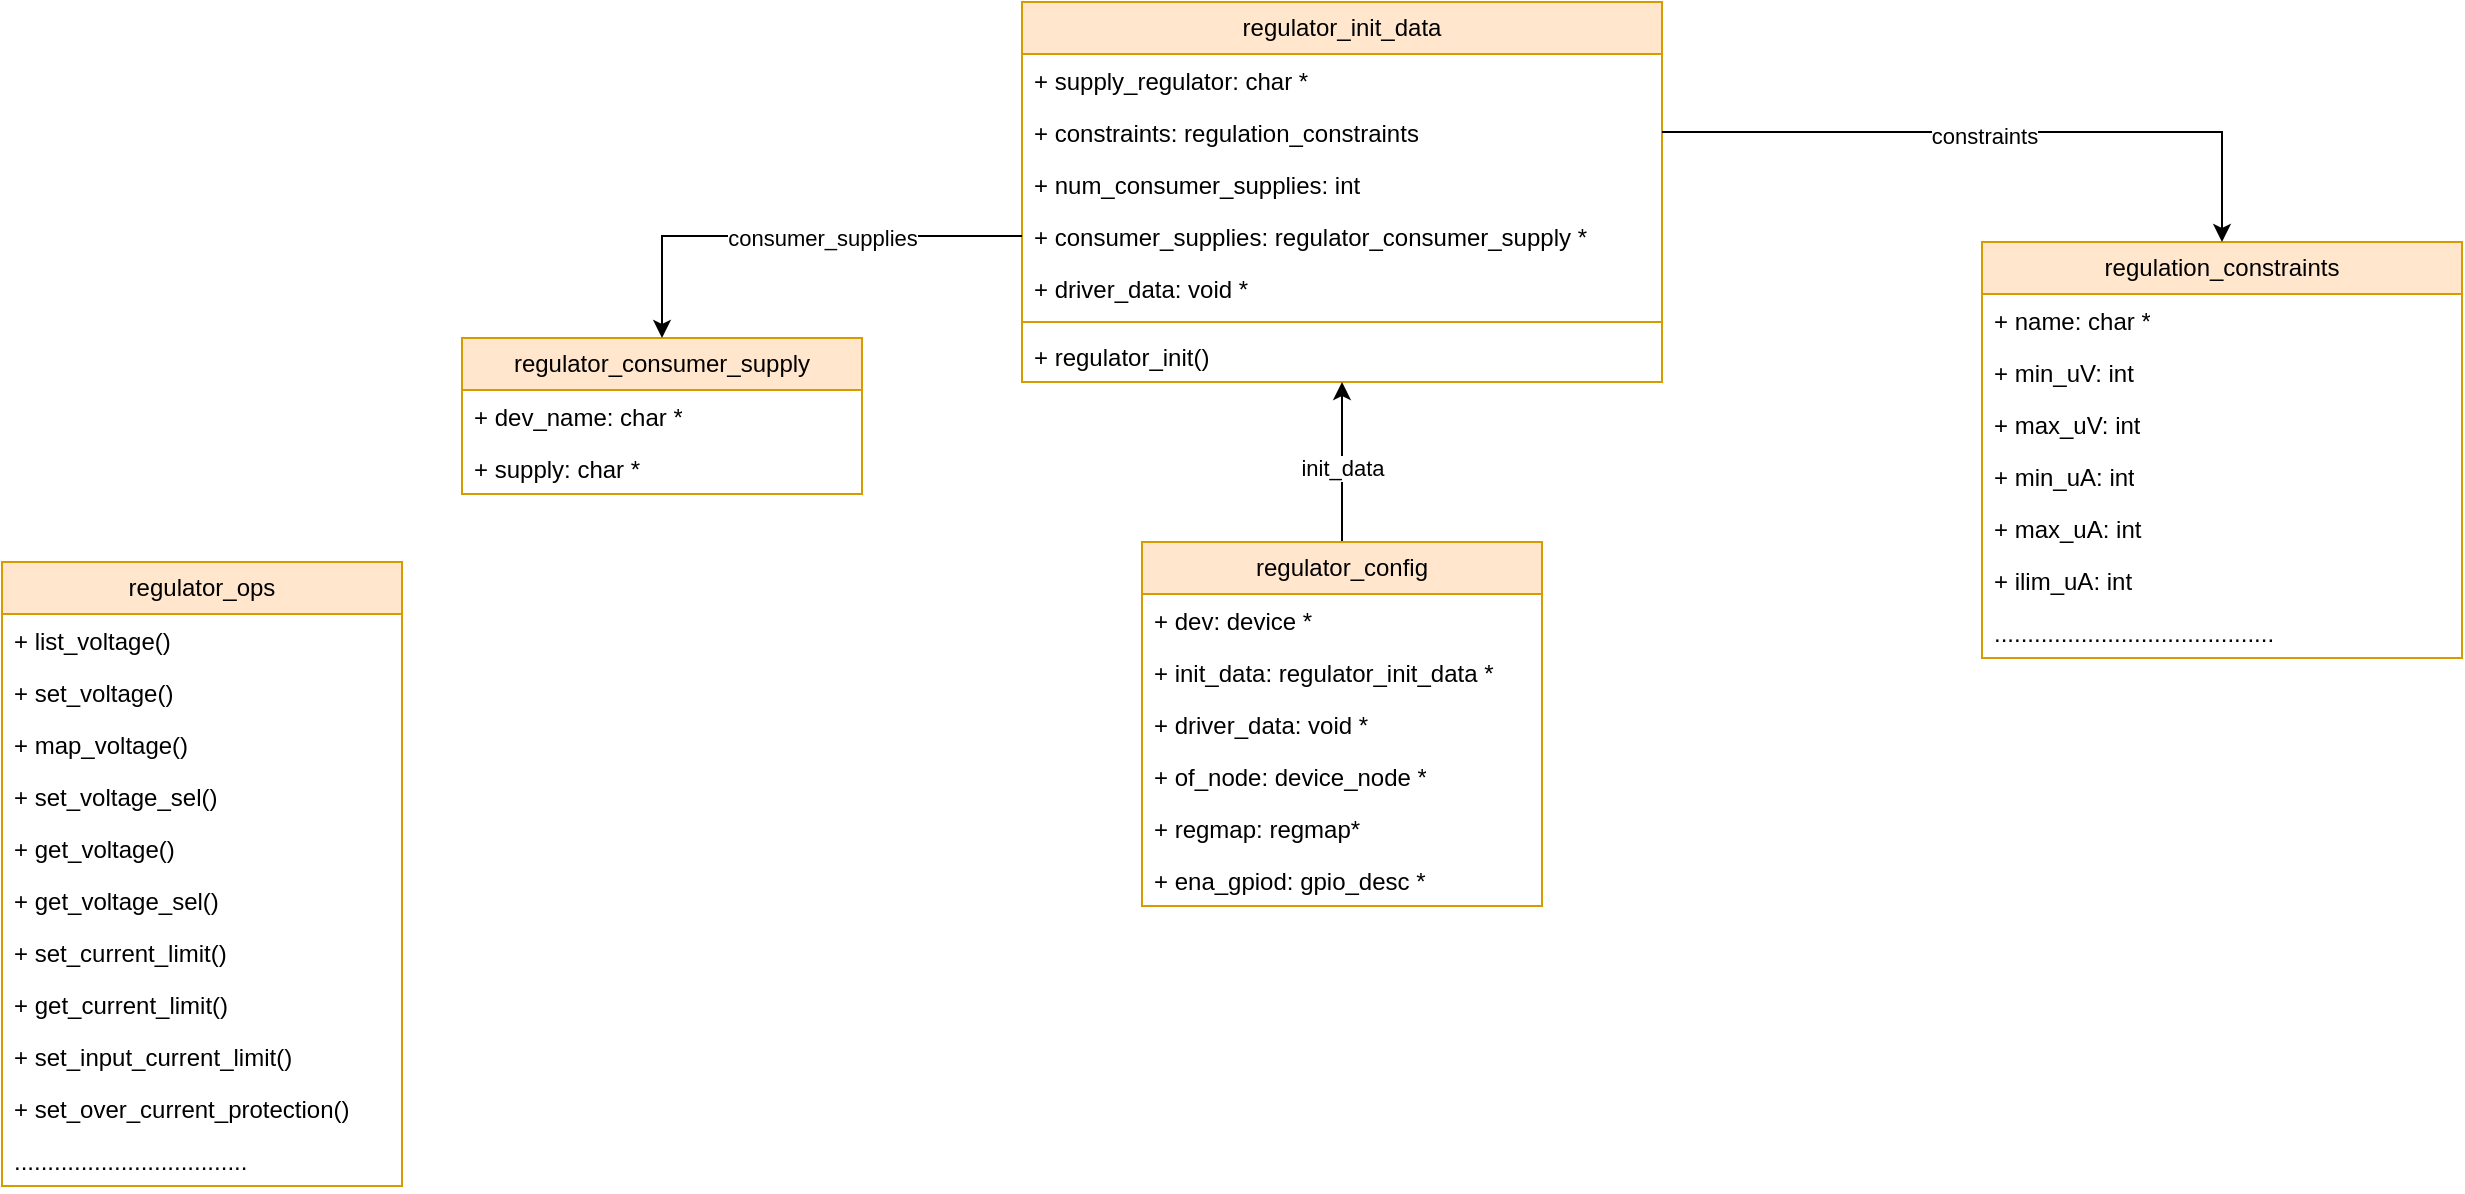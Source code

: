 <mxfile version="21.3.2" type="github">
  <diagram id="C5RBs43oDa-KdzZeNtuy" name="Page-1">
    <mxGraphModel dx="1781" dy="536" grid="1" gridSize="10" guides="1" tooltips="1" connect="1" arrows="1" fold="1" page="1" pageScale="1" pageWidth="827" pageHeight="1169" math="0" shadow="0">
      <root>
        <mxCell id="WIyWlLk6GJQsqaUBKTNV-0" />
        <mxCell id="WIyWlLk6GJQsqaUBKTNV-1" parent="WIyWlLk6GJQsqaUBKTNV-0" />
        <mxCell id="k8MP1b2DKlPIrbv1IdIq-1" value="regulator_init_data" style="swimlane;fontStyle=0;childLayout=stackLayout;horizontal=1;startSize=26;fillColor=#ffe6cc;horizontalStack=0;resizeParent=1;resizeParentMax=0;resizeLast=0;collapsible=1;marginBottom=0;whiteSpace=wrap;html=1;strokeColor=#d79b00;" vertex="1" parent="WIyWlLk6GJQsqaUBKTNV-1">
          <mxGeometry x="240" y="200" width="320" height="190" as="geometry" />
        </mxCell>
        <mxCell id="k8MP1b2DKlPIrbv1IdIq-2" value="+&amp;nbsp;supply_regulator: char *" style="text;strokeColor=none;fillColor=none;align=left;verticalAlign=top;spacingLeft=4;spacingRight=4;overflow=hidden;rotatable=0;points=[[0,0.5],[1,0.5]];portConstraint=eastwest;whiteSpace=wrap;html=1;" vertex="1" parent="k8MP1b2DKlPIrbv1IdIq-1">
          <mxGeometry y="26" width="320" height="26" as="geometry" />
        </mxCell>
        <mxCell id="k8MP1b2DKlPIrbv1IdIq-3" value="+&amp;nbsp;constraints:&amp;nbsp;regulation_constraints" style="text;strokeColor=none;fillColor=none;align=left;verticalAlign=top;spacingLeft=4;spacingRight=4;overflow=hidden;rotatable=0;points=[[0,0.5],[1,0.5]];portConstraint=eastwest;whiteSpace=wrap;html=1;" vertex="1" parent="k8MP1b2DKlPIrbv1IdIq-1">
          <mxGeometry y="52" width="320" height="26" as="geometry" />
        </mxCell>
        <mxCell id="k8MP1b2DKlPIrbv1IdIq-4" value="+&amp;nbsp;num_consumer_supplies: int" style="text;strokeColor=none;fillColor=none;align=left;verticalAlign=top;spacingLeft=4;spacingRight=4;overflow=hidden;rotatable=0;points=[[0,0.5],[1,0.5]];portConstraint=eastwest;whiteSpace=wrap;html=1;" vertex="1" parent="k8MP1b2DKlPIrbv1IdIq-1">
          <mxGeometry y="78" width="320" height="26" as="geometry" />
        </mxCell>
        <mxCell id="k8MP1b2DKlPIrbv1IdIq-6" value="+&amp;nbsp;consumer_supplies:&amp;nbsp;regulator_consumer_supply *" style="text;strokeColor=none;fillColor=none;align=left;verticalAlign=top;spacingLeft=4;spacingRight=4;overflow=hidden;rotatable=0;points=[[0,0.5],[1,0.5]];portConstraint=eastwest;whiteSpace=wrap;html=1;" vertex="1" parent="k8MP1b2DKlPIrbv1IdIq-1">
          <mxGeometry y="104" width="320" height="26" as="geometry" />
        </mxCell>
        <mxCell id="k8MP1b2DKlPIrbv1IdIq-7" value="+&amp;nbsp;driver_data: void *" style="text;strokeColor=none;fillColor=none;align=left;verticalAlign=top;spacingLeft=4;spacingRight=4;overflow=hidden;rotatable=0;points=[[0,0.5],[1,0.5]];portConstraint=eastwest;whiteSpace=wrap;html=1;" vertex="1" parent="k8MP1b2DKlPIrbv1IdIq-1">
          <mxGeometry y="130" width="320" height="26" as="geometry" />
        </mxCell>
        <mxCell id="k8MP1b2DKlPIrbv1IdIq-8" value="" style="line;strokeWidth=1;fillColor=none;align=left;verticalAlign=middle;spacingTop=-1;spacingLeft=3;spacingRight=3;rotatable=0;labelPosition=right;points=[];portConstraint=eastwest;strokeColor=inherit;" vertex="1" parent="k8MP1b2DKlPIrbv1IdIq-1">
          <mxGeometry y="156" width="320" height="8" as="geometry" />
        </mxCell>
        <mxCell id="k8MP1b2DKlPIrbv1IdIq-5" value="+&amp;nbsp;regulator_init()" style="text;strokeColor=none;fillColor=none;align=left;verticalAlign=top;spacingLeft=4;spacingRight=4;overflow=hidden;rotatable=0;points=[[0,0.5],[1,0.5]];portConstraint=eastwest;whiteSpace=wrap;html=1;" vertex="1" parent="k8MP1b2DKlPIrbv1IdIq-1">
          <mxGeometry y="164" width="320" height="26" as="geometry" />
        </mxCell>
        <mxCell id="k8MP1b2DKlPIrbv1IdIq-9" value="regulator_consumer_supply" style="swimlane;fontStyle=0;childLayout=stackLayout;horizontal=1;startSize=26;fillColor=#ffe6cc;horizontalStack=0;resizeParent=1;resizeParentMax=0;resizeLast=0;collapsible=1;marginBottom=0;whiteSpace=wrap;html=1;strokeColor=#d79b00;" vertex="1" parent="WIyWlLk6GJQsqaUBKTNV-1">
          <mxGeometry x="-40" y="368" width="200" height="78" as="geometry" />
        </mxCell>
        <mxCell id="k8MP1b2DKlPIrbv1IdIq-10" value="+&amp;nbsp;dev_name: char *" style="text;strokeColor=none;fillColor=none;align=left;verticalAlign=top;spacingLeft=4;spacingRight=4;overflow=hidden;rotatable=0;points=[[0,0.5],[1,0.5]];portConstraint=eastwest;whiteSpace=wrap;html=1;" vertex="1" parent="k8MP1b2DKlPIrbv1IdIq-9">
          <mxGeometry y="26" width="200" height="26" as="geometry" />
        </mxCell>
        <mxCell id="k8MP1b2DKlPIrbv1IdIq-11" value="+&amp;nbsp;supply: char *" style="text;strokeColor=none;fillColor=none;align=left;verticalAlign=top;spacingLeft=4;spacingRight=4;overflow=hidden;rotatable=0;points=[[0,0.5],[1,0.5]];portConstraint=eastwest;whiteSpace=wrap;html=1;" vertex="1" parent="k8MP1b2DKlPIrbv1IdIq-9">
          <mxGeometry y="52" width="200" height="26" as="geometry" />
        </mxCell>
        <mxCell id="k8MP1b2DKlPIrbv1IdIq-13" style="edgeStyle=orthogonalEdgeStyle;rounded=0;orthogonalLoop=1;jettySize=auto;html=1;" edge="1" parent="WIyWlLk6GJQsqaUBKTNV-1" source="k8MP1b2DKlPIrbv1IdIq-6" target="k8MP1b2DKlPIrbv1IdIq-9">
          <mxGeometry relative="1" as="geometry" />
        </mxCell>
        <mxCell id="k8MP1b2DKlPIrbv1IdIq-46" value="consumer_supplies" style="edgeLabel;html=1;align=center;verticalAlign=middle;resizable=0;points=[];" vertex="1" connectable="0" parent="k8MP1b2DKlPIrbv1IdIq-13">
          <mxGeometry x="-0.134" y="1" relative="1" as="geometry">
            <mxPoint as="offset" />
          </mxGeometry>
        </mxCell>
        <mxCell id="k8MP1b2DKlPIrbv1IdIq-14" value="regulation_constraints" style="swimlane;fontStyle=0;childLayout=stackLayout;horizontal=1;startSize=26;fillColor=#ffe6cc;horizontalStack=0;resizeParent=1;resizeParentMax=0;resizeLast=0;collapsible=1;marginBottom=0;whiteSpace=wrap;html=1;strokeColor=#d79b00;" vertex="1" parent="WIyWlLk6GJQsqaUBKTNV-1">
          <mxGeometry x="720" y="320" width="240" height="208" as="geometry" />
        </mxCell>
        <mxCell id="k8MP1b2DKlPIrbv1IdIq-15" value="+ name: char *" style="text;strokeColor=none;fillColor=none;align=left;verticalAlign=top;spacingLeft=4;spacingRight=4;overflow=hidden;rotatable=0;points=[[0,0.5],[1,0.5]];portConstraint=eastwest;whiteSpace=wrap;html=1;" vertex="1" parent="k8MP1b2DKlPIrbv1IdIq-14">
          <mxGeometry y="26" width="240" height="26" as="geometry" />
        </mxCell>
        <mxCell id="k8MP1b2DKlPIrbv1IdIq-16" value="+&amp;nbsp;min_uV: int" style="text;strokeColor=none;fillColor=none;align=left;verticalAlign=top;spacingLeft=4;spacingRight=4;overflow=hidden;rotatable=0;points=[[0,0.5],[1,0.5]];portConstraint=eastwest;whiteSpace=wrap;html=1;" vertex="1" parent="k8MP1b2DKlPIrbv1IdIq-14">
          <mxGeometry y="52" width="240" height="26" as="geometry" />
        </mxCell>
        <mxCell id="k8MP1b2DKlPIrbv1IdIq-17" value="+&amp;nbsp;max_uV: int" style="text;strokeColor=none;fillColor=none;align=left;verticalAlign=top;spacingLeft=4;spacingRight=4;overflow=hidden;rotatable=0;points=[[0,0.5],[1,0.5]];portConstraint=eastwest;whiteSpace=wrap;html=1;" vertex="1" parent="k8MP1b2DKlPIrbv1IdIq-14">
          <mxGeometry y="78" width="240" height="26" as="geometry" />
        </mxCell>
        <mxCell id="k8MP1b2DKlPIrbv1IdIq-19" value="+&amp;nbsp;min_uA: int" style="text;strokeColor=none;fillColor=none;align=left;verticalAlign=top;spacingLeft=4;spacingRight=4;overflow=hidden;rotatable=0;points=[[0,0.5],[1,0.5]];portConstraint=eastwest;whiteSpace=wrap;html=1;" vertex="1" parent="k8MP1b2DKlPIrbv1IdIq-14">
          <mxGeometry y="104" width="240" height="26" as="geometry" />
        </mxCell>
        <mxCell id="k8MP1b2DKlPIrbv1IdIq-21" value="+&amp;nbsp;max_uA: int" style="text;strokeColor=none;fillColor=none;align=left;verticalAlign=top;spacingLeft=4;spacingRight=4;overflow=hidden;rotatable=0;points=[[0,0.5],[1,0.5]];portConstraint=eastwest;whiteSpace=wrap;html=1;" vertex="1" parent="k8MP1b2DKlPIrbv1IdIq-14">
          <mxGeometry y="130" width="240" height="26" as="geometry" />
        </mxCell>
        <mxCell id="k8MP1b2DKlPIrbv1IdIq-22" value="+&amp;nbsp;ilim_uA: int" style="text;strokeColor=none;fillColor=none;align=left;verticalAlign=top;spacingLeft=4;spacingRight=4;overflow=hidden;rotatable=0;points=[[0,0.5],[1,0.5]];portConstraint=eastwest;whiteSpace=wrap;html=1;" vertex="1" parent="k8MP1b2DKlPIrbv1IdIq-14">
          <mxGeometry y="156" width="240" height="26" as="geometry" />
        </mxCell>
        <mxCell id="k8MP1b2DKlPIrbv1IdIq-20" value=".........................................." style="text;strokeColor=none;fillColor=none;align=left;verticalAlign=top;spacingLeft=4;spacingRight=4;overflow=hidden;rotatable=0;points=[[0,0.5],[1,0.5]];portConstraint=eastwest;whiteSpace=wrap;html=1;" vertex="1" parent="k8MP1b2DKlPIrbv1IdIq-14">
          <mxGeometry y="182" width="240" height="26" as="geometry" />
        </mxCell>
        <mxCell id="k8MP1b2DKlPIrbv1IdIq-25" style="edgeStyle=orthogonalEdgeStyle;rounded=0;orthogonalLoop=1;jettySize=auto;html=1;entryX=0.5;entryY=0;entryDx=0;entryDy=0;" edge="1" parent="WIyWlLk6GJQsqaUBKTNV-1" source="k8MP1b2DKlPIrbv1IdIq-3" target="k8MP1b2DKlPIrbv1IdIq-14">
          <mxGeometry relative="1" as="geometry" />
        </mxCell>
        <mxCell id="k8MP1b2DKlPIrbv1IdIq-48" value="constraints" style="edgeLabel;html=1;align=center;verticalAlign=middle;resizable=0;points=[];" vertex="1" connectable="0" parent="k8MP1b2DKlPIrbv1IdIq-25">
          <mxGeometry x="-0.039" y="-2" relative="1" as="geometry">
            <mxPoint as="offset" />
          </mxGeometry>
        </mxCell>
        <mxCell id="k8MP1b2DKlPIrbv1IdIq-26" value="regulator_ops" style="swimlane;fontStyle=0;childLayout=stackLayout;horizontal=1;startSize=26;fillColor=#ffe6cc;horizontalStack=0;resizeParent=1;resizeParentMax=0;resizeLast=0;collapsible=1;marginBottom=0;whiteSpace=wrap;html=1;strokeColor=#d79b00;" vertex="1" parent="WIyWlLk6GJQsqaUBKTNV-1">
          <mxGeometry x="-270" y="480" width="200" height="312" as="geometry" />
        </mxCell>
        <mxCell id="k8MP1b2DKlPIrbv1IdIq-27" value="+&amp;nbsp;list_voltage()" style="text;strokeColor=none;fillColor=none;align=left;verticalAlign=top;spacingLeft=4;spacingRight=4;overflow=hidden;rotatable=0;points=[[0,0.5],[1,0.5]];portConstraint=eastwest;whiteSpace=wrap;html=1;" vertex="1" parent="k8MP1b2DKlPIrbv1IdIq-26">
          <mxGeometry y="26" width="200" height="26" as="geometry" />
        </mxCell>
        <mxCell id="k8MP1b2DKlPIrbv1IdIq-28" value="+&amp;nbsp;set_voltage()" style="text;strokeColor=none;fillColor=none;align=left;verticalAlign=top;spacingLeft=4;spacingRight=4;overflow=hidden;rotatable=0;points=[[0,0.5],[1,0.5]];portConstraint=eastwest;whiteSpace=wrap;html=1;" vertex="1" parent="k8MP1b2DKlPIrbv1IdIq-26">
          <mxGeometry y="52" width="200" height="26" as="geometry" />
        </mxCell>
        <mxCell id="k8MP1b2DKlPIrbv1IdIq-30" value="+&amp;nbsp;map_voltage()" style="text;strokeColor=none;fillColor=none;align=left;verticalAlign=top;spacingLeft=4;spacingRight=4;overflow=hidden;rotatable=0;points=[[0,0.5],[1,0.5]];portConstraint=eastwest;whiteSpace=wrap;html=1;" vertex="1" parent="k8MP1b2DKlPIrbv1IdIq-26">
          <mxGeometry y="78" width="200" height="26" as="geometry" />
        </mxCell>
        <mxCell id="k8MP1b2DKlPIrbv1IdIq-37" value="+&amp;nbsp;set_voltage_sel()" style="text;strokeColor=none;fillColor=none;align=left;verticalAlign=top;spacingLeft=4;spacingRight=4;overflow=hidden;rotatable=0;points=[[0,0.5],[1,0.5]];portConstraint=eastwest;whiteSpace=wrap;html=1;" vertex="1" parent="k8MP1b2DKlPIrbv1IdIq-26">
          <mxGeometry y="104" width="200" height="26" as="geometry" />
        </mxCell>
        <mxCell id="k8MP1b2DKlPIrbv1IdIq-35" value="+&amp;nbsp;get_voltage()" style="text;strokeColor=none;fillColor=none;align=left;verticalAlign=top;spacingLeft=4;spacingRight=4;overflow=hidden;rotatable=0;points=[[0,0.5],[1,0.5]];portConstraint=eastwest;whiteSpace=wrap;html=1;" vertex="1" parent="k8MP1b2DKlPIrbv1IdIq-26">
          <mxGeometry y="130" width="200" height="26" as="geometry" />
        </mxCell>
        <mxCell id="k8MP1b2DKlPIrbv1IdIq-36" value="+&amp;nbsp;get_voltage_sel()" style="text;strokeColor=none;fillColor=none;align=left;verticalAlign=top;spacingLeft=4;spacingRight=4;overflow=hidden;rotatable=0;points=[[0,0.5],[1,0.5]];portConstraint=eastwest;whiteSpace=wrap;html=1;" vertex="1" parent="k8MP1b2DKlPIrbv1IdIq-26">
          <mxGeometry y="156" width="200" height="26" as="geometry" />
        </mxCell>
        <mxCell id="k8MP1b2DKlPIrbv1IdIq-33" value="+&amp;nbsp;set_current_limit()" style="text;strokeColor=none;fillColor=none;align=left;verticalAlign=top;spacingLeft=4;spacingRight=4;overflow=hidden;rotatable=0;points=[[0,0.5],[1,0.5]];portConstraint=eastwest;whiteSpace=wrap;html=1;" vertex="1" parent="k8MP1b2DKlPIrbv1IdIq-26">
          <mxGeometry y="182" width="200" height="26" as="geometry" />
        </mxCell>
        <mxCell id="k8MP1b2DKlPIrbv1IdIq-34" value="+&amp;nbsp;get_current_limit()" style="text;strokeColor=none;fillColor=none;align=left;verticalAlign=top;spacingLeft=4;spacingRight=4;overflow=hidden;rotatable=0;points=[[0,0.5],[1,0.5]];portConstraint=eastwest;whiteSpace=wrap;html=1;" vertex="1" parent="k8MP1b2DKlPIrbv1IdIq-26">
          <mxGeometry y="208" width="200" height="26" as="geometry" />
        </mxCell>
        <mxCell id="k8MP1b2DKlPIrbv1IdIq-31" value="+&amp;nbsp;set_input_current_limit()" style="text;strokeColor=none;fillColor=none;align=left;verticalAlign=top;spacingLeft=4;spacingRight=4;overflow=hidden;rotatable=0;points=[[0,0.5],[1,0.5]];portConstraint=eastwest;whiteSpace=wrap;html=1;" vertex="1" parent="k8MP1b2DKlPIrbv1IdIq-26">
          <mxGeometry y="234" width="200" height="26" as="geometry" />
        </mxCell>
        <mxCell id="k8MP1b2DKlPIrbv1IdIq-32" value="+&amp;nbsp;set_over_current_protection()" style="text;strokeColor=none;fillColor=none;align=left;verticalAlign=top;spacingLeft=4;spacingRight=4;overflow=hidden;rotatable=0;points=[[0,0.5],[1,0.5]];portConstraint=eastwest;whiteSpace=wrap;html=1;" vertex="1" parent="k8MP1b2DKlPIrbv1IdIq-26">
          <mxGeometry y="260" width="200" height="26" as="geometry" />
        </mxCell>
        <mxCell id="k8MP1b2DKlPIrbv1IdIq-29" value="..................................." style="text;strokeColor=none;fillColor=none;align=left;verticalAlign=top;spacingLeft=4;spacingRight=4;overflow=hidden;rotatable=0;points=[[0,0.5],[1,0.5]];portConstraint=eastwest;whiteSpace=wrap;html=1;" vertex="1" parent="k8MP1b2DKlPIrbv1IdIq-26">
          <mxGeometry y="286" width="200" height="26" as="geometry" />
        </mxCell>
        <mxCell id="k8MP1b2DKlPIrbv1IdIq-45" style="edgeStyle=orthogonalEdgeStyle;rounded=0;orthogonalLoop=1;jettySize=auto;html=1;" edge="1" parent="WIyWlLk6GJQsqaUBKTNV-1" source="k8MP1b2DKlPIrbv1IdIq-38" target="k8MP1b2DKlPIrbv1IdIq-1">
          <mxGeometry relative="1" as="geometry" />
        </mxCell>
        <mxCell id="k8MP1b2DKlPIrbv1IdIq-47" value="init_data" style="edgeLabel;html=1;align=center;verticalAlign=middle;resizable=0;points=[];" vertex="1" connectable="0" parent="k8MP1b2DKlPIrbv1IdIq-45">
          <mxGeometry x="-0.25" y="1" relative="1" as="geometry">
            <mxPoint x="1" y="-7" as="offset" />
          </mxGeometry>
        </mxCell>
        <mxCell id="k8MP1b2DKlPIrbv1IdIq-38" value="regulator_config" style="swimlane;fontStyle=0;childLayout=stackLayout;horizontal=1;startSize=26;fillColor=#ffe6cc;horizontalStack=0;resizeParent=1;resizeParentMax=0;resizeLast=0;collapsible=1;marginBottom=0;whiteSpace=wrap;html=1;strokeColor=#d79b00;" vertex="1" parent="WIyWlLk6GJQsqaUBKTNV-1">
          <mxGeometry x="300" y="470" width="200" height="182" as="geometry" />
        </mxCell>
        <mxCell id="k8MP1b2DKlPIrbv1IdIq-39" value="+ dev: device *" style="text;strokeColor=none;fillColor=none;align=left;verticalAlign=top;spacingLeft=4;spacingRight=4;overflow=hidden;rotatable=0;points=[[0,0.5],[1,0.5]];portConstraint=eastwest;whiteSpace=wrap;html=1;" vertex="1" parent="k8MP1b2DKlPIrbv1IdIq-38">
          <mxGeometry y="26" width="200" height="26" as="geometry" />
        </mxCell>
        <mxCell id="k8MP1b2DKlPIrbv1IdIq-40" value="+ init_data:&amp;nbsp;regulator_init_data *" style="text;strokeColor=none;fillColor=none;align=left;verticalAlign=top;spacingLeft=4;spacingRight=4;overflow=hidden;rotatable=0;points=[[0,0.5],[1,0.5]];portConstraint=eastwest;whiteSpace=wrap;html=1;" vertex="1" parent="k8MP1b2DKlPIrbv1IdIq-38">
          <mxGeometry y="52" width="200" height="26" as="geometry" />
        </mxCell>
        <mxCell id="k8MP1b2DKlPIrbv1IdIq-42" value="+ driver_data: void *" style="text;strokeColor=none;fillColor=none;align=left;verticalAlign=top;spacingLeft=4;spacingRight=4;overflow=hidden;rotatable=0;points=[[0,0.5],[1,0.5]];portConstraint=eastwest;whiteSpace=wrap;html=1;" vertex="1" parent="k8MP1b2DKlPIrbv1IdIq-38">
          <mxGeometry y="78" width="200" height="26" as="geometry" />
        </mxCell>
        <mxCell id="k8MP1b2DKlPIrbv1IdIq-44" value="+ of_node: device_node *" style="text;strokeColor=none;fillColor=none;align=left;verticalAlign=top;spacingLeft=4;spacingRight=4;overflow=hidden;rotatable=0;points=[[0,0.5],[1,0.5]];portConstraint=eastwest;whiteSpace=wrap;html=1;" vertex="1" parent="k8MP1b2DKlPIrbv1IdIq-38">
          <mxGeometry y="104" width="200" height="26" as="geometry" />
        </mxCell>
        <mxCell id="k8MP1b2DKlPIrbv1IdIq-43" value="+ regmap: regmap*" style="text;strokeColor=none;fillColor=none;align=left;verticalAlign=top;spacingLeft=4;spacingRight=4;overflow=hidden;rotatable=0;points=[[0,0.5],[1,0.5]];portConstraint=eastwest;whiteSpace=wrap;html=1;" vertex="1" parent="k8MP1b2DKlPIrbv1IdIq-38">
          <mxGeometry y="130" width="200" height="26" as="geometry" />
        </mxCell>
        <mxCell id="k8MP1b2DKlPIrbv1IdIq-41" value="+ ena_gpiod: gpio_desc *" style="text;strokeColor=none;fillColor=none;align=left;verticalAlign=top;spacingLeft=4;spacingRight=4;overflow=hidden;rotatable=0;points=[[0,0.5],[1,0.5]];portConstraint=eastwest;whiteSpace=wrap;html=1;" vertex="1" parent="k8MP1b2DKlPIrbv1IdIq-38">
          <mxGeometry y="156" width="200" height="26" as="geometry" />
        </mxCell>
      </root>
    </mxGraphModel>
  </diagram>
</mxfile>
